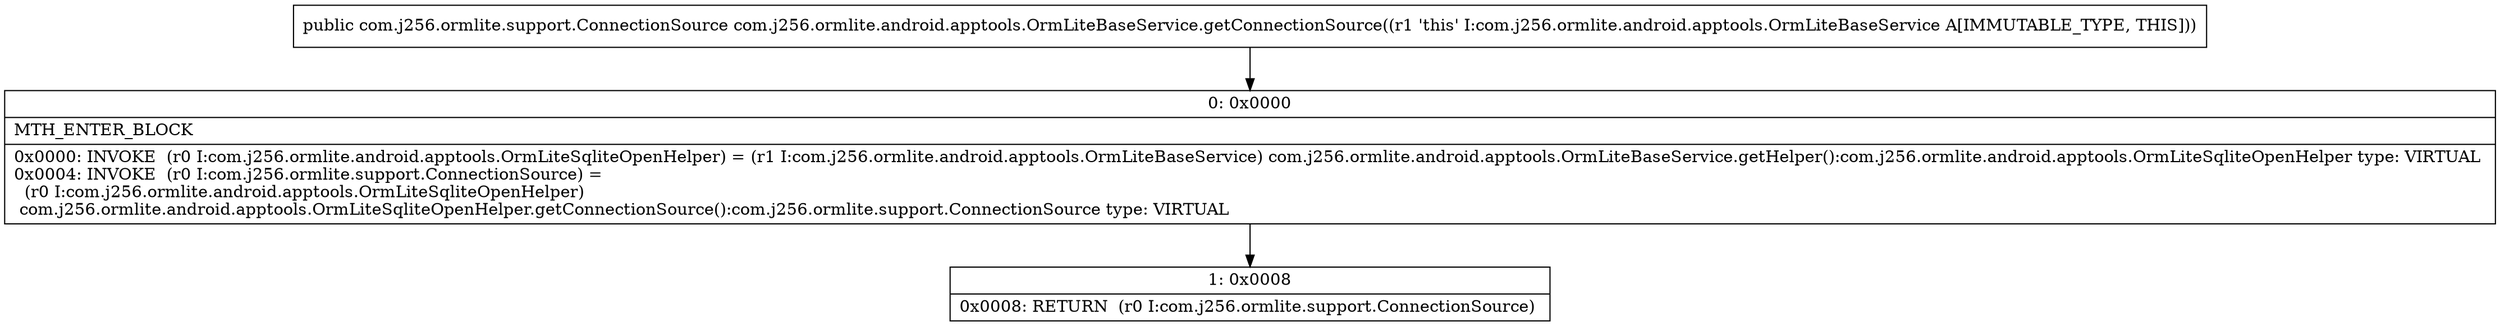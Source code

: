digraph "CFG forcom.j256.ormlite.android.apptools.OrmLiteBaseService.getConnectionSource()Lcom\/j256\/ormlite\/support\/ConnectionSource;" {
Node_0 [shape=record,label="{0\:\ 0x0000|MTH_ENTER_BLOCK\l|0x0000: INVOKE  (r0 I:com.j256.ormlite.android.apptools.OrmLiteSqliteOpenHelper) = (r1 I:com.j256.ormlite.android.apptools.OrmLiteBaseService) com.j256.ormlite.android.apptools.OrmLiteBaseService.getHelper():com.j256.ormlite.android.apptools.OrmLiteSqliteOpenHelper type: VIRTUAL \l0x0004: INVOKE  (r0 I:com.j256.ormlite.support.ConnectionSource) = \l  (r0 I:com.j256.ormlite.android.apptools.OrmLiteSqliteOpenHelper)\l com.j256.ormlite.android.apptools.OrmLiteSqliteOpenHelper.getConnectionSource():com.j256.ormlite.support.ConnectionSource type: VIRTUAL \l}"];
Node_1 [shape=record,label="{1\:\ 0x0008|0x0008: RETURN  (r0 I:com.j256.ormlite.support.ConnectionSource) \l}"];
MethodNode[shape=record,label="{public com.j256.ormlite.support.ConnectionSource com.j256.ormlite.android.apptools.OrmLiteBaseService.getConnectionSource((r1 'this' I:com.j256.ormlite.android.apptools.OrmLiteBaseService A[IMMUTABLE_TYPE, THIS])) }"];
MethodNode -> Node_0;
Node_0 -> Node_1;
}


